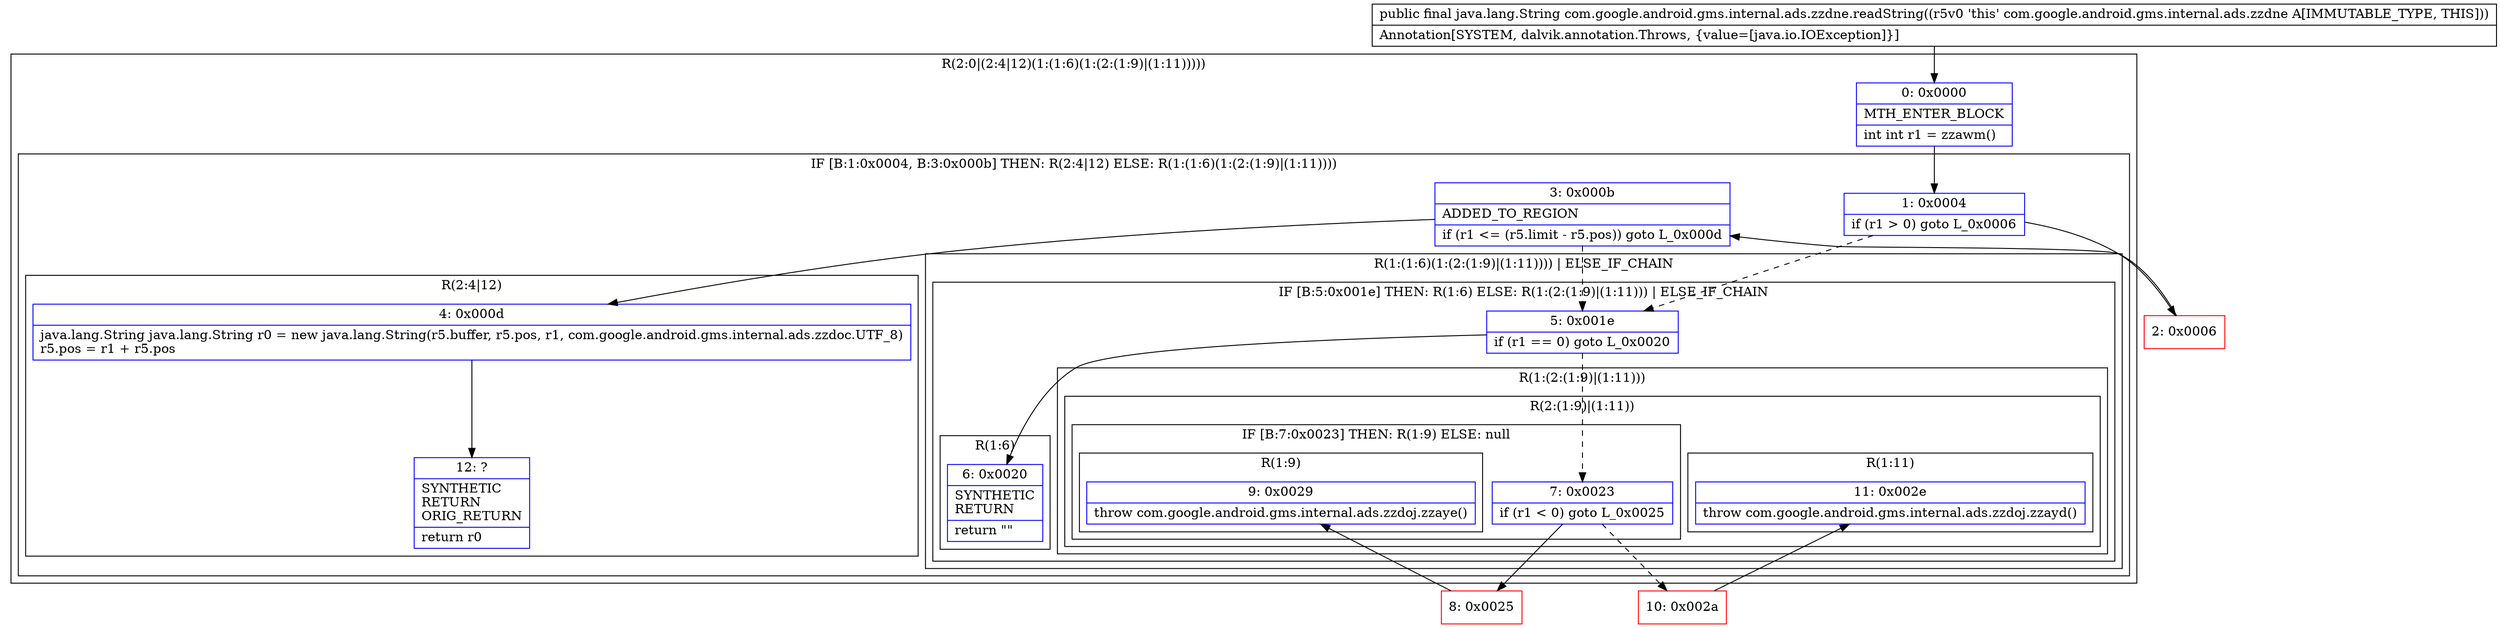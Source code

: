 digraph "CFG forcom.google.android.gms.internal.ads.zzdne.readString()Ljava\/lang\/String;" {
subgraph cluster_Region_1447275562 {
label = "R(2:0|(2:4|12)(1:(1:6)(1:(2:(1:9)|(1:11)))))";
node [shape=record,color=blue];
Node_0 [shape=record,label="{0\:\ 0x0000|MTH_ENTER_BLOCK\l|int int r1 = zzawm()\l}"];
subgraph cluster_IfRegion_595222834 {
label = "IF [B:1:0x0004, B:3:0x000b] THEN: R(2:4|12) ELSE: R(1:(1:6)(1:(2:(1:9)|(1:11))))";
node [shape=record,color=blue];
Node_1 [shape=record,label="{1\:\ 0x0004|if (r1 \> 0) goto L_0x0006\l}"];
Node_3 [shape=record,label="{3\:\ 0x000b|ADDED_TO_REGION\l|if (r1 \<= (r5.limit \- r5.pos)) goto L_0x000d\l}"];
subgraph cluster_Region_1691089799 {
label = "R(2:4|12)";
node [shape=record,color=blue];
Node_4 [shape=record,label="{4\:\ 0x000d|java.lang.String java.lang.String r0 = new java.lang.String(r5.buffer, r5.pos, r1, com.google.android.gms.internal.ads.zzdoc.UTF_8)\lr5.pos = r1 + r5.pos\l}"];
Node_12 [shape=record,label="{12\:\ ?|SYNTHETIC\lRETURN\lORIG_RETURN\l|return r0\l}"];
}
subgraph cluster_Region_907115069 {
label = "R(1:(1:6)(1:(2:(1:9)|(1:11)))) | ELSE_IF_CHAIN\l";
node [shape=record,color=blue];
subgraph cluster_IfRegion_683206008 {
label = "IF [B:5:0x001e] THEN: R(1:6) ELSE: R(1:(2:(1:9)|(1:11))) | ELSE_IF_CHAIN\l";
node [shape=record,color=blue];
Node_5 [shape=record,label="{5\:\ 0x001e|if (r1 == 0) goto L_0x0020\l}"];
subgraph cluster_Region_21962465 {
label = "R(1:6)";
node [shape=record,color=blue];
Node_6 [shape=record,label="{6\:\ 0x0020|SYNTHETIC\lRETURN\l|return \"\"\l}"];
}
subgraph cluster_Region_19946731 {
label = "R(1:(2:(1:9)|(1:11)))";
node [shape=record,color=blue];
subgraph cluster_Region_1623649609 {
label = "R(2:(1:9)|(1:11))";
node [shape=record,color=blue];
subgraph cluster_IfRegion_1674653369 {
label = "IF [B:7:0x0023] THEN: R(1:9) ELSE: null";
node [shape=record,color=blue];
Node_7 [shape=record,label="{7\:\ 0x0023|if (r1 \< 0) goto L_0x0025\l}"];
subgraph cluster_Region_1564193790 {
label = "R(1:9)";
node [shape=record,color=blue];
Node_9 [shape=record,label="{9\:\ 0x0029|throw com.google.android.gms.internal.ads.zzdoj.zzaye()\l}"];
}
}
subgraph cluster_Region_620369582 {
label = "R(1:11)";
node [shape=record,color=blue];
Node_11 [shape=record,label="{11\:\ 0x002e|throw com.google.android.gms.internal.ads.zzdoj.zzayd()\l}"];
}
}
}
}
}
}
}
Node_2 [shape=record,color=red,label="{2\:\ 0x0006}"];
Node_8 [shape=record,color=red,label="{8\:\ 0x0025}"];
Node_10 [shape=record,color=red,label="{10\:\ 0x002a}"];
MethodNode[shape=record,label="{public final java.lang.String com.google.android.gms.internal.ads.zzdne.readString((r5v0 'this' com.google.android.gms.internal.ads.zzdne A[IMMUTABLE_TYPE, THIS]))  | Annotation[SYSTEM, dalvik.annotation.Throws, \{value=[java.io.IOException]\}]\l}"];
MethodNode -> Node_0;
Node_0 -> Node_1;
Node_1 -> Node_2;
Node_1 -> Node_5[style=dashed];
Node_3 -> Node_4;
Node_3 -> Node_5[style=dashed];
Node_4 -> Node_12;
Node_5 -> Node_6;
Node_5 -> Node_7[style=dashed];
Node_7 -> Node_8;
Node_7 -> Node_10[style=dashed];
Node_2 -> Node_3;
Node_8 -> Node_9;
Node_10 -> Node_11;
}

